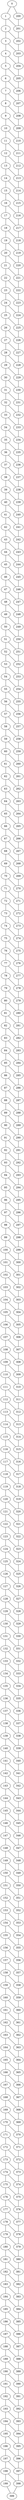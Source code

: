 graph G {
  0;
  1;
  2;
  3;
  4;
  5;
  6;
  7;
  8;
  9;
  10;
  11;
  12;
  13;
  14;
  15;
  16;
  17;
  18;
  19;
  20;
  21;
  22;
  23;
  24;
  25;
  26;
  27;
  28;
  29;
  30;
  31;
  32;
  33;
  34;
  35;
  36;
  37;
  38;
  39;
  40;
  41;
  42;
  43;
  44;
  45;
  46;
  47;
  48;
  49;
  50;
  51;
  52;
  53;
  54;
  55;
  56;
  57;
  58;
  59;
  60;
  61;
  62;
  63;
  64;
  65;
  66;
  67;
  68;
  69;
  70;
  71;
  72;
  73;
  74;
  75;
  76;
  77;
  78;
  79;
  80;
  81;
  82;
  83;
  84;
  85;
  86;
  87;
  88;
  89;
  90;
  91;
  92;
  93;
  94;
  95;
  96;
  97;
  98;
  99;
  100;
  101;
  102;
  103;
  104;
  105;
  106;
  107;
  108;
  109;
  110;
  111;
  112;
  113;
  114;
  115;
  116;
  117;
  118;
  119;
  120;
  121;
  122;
  123;
  124;
  125;
  126;
  127;
  128;
  129;
  130;
  131;
  132;
  133;
  134;
  135;
  136;
  137;
  138;
  139;
  140;
  141;
  142;
  143;
  144;
  145;
  146;
  147;
  148;
  149;
  150;
  151;
  152;
  153;
  154;
  155;
  156;
  157;
  158;
  159;
  160;
  161;
  162;
  163;
  164;
  165;
  166;
  167;
  168;
  169;
  170;
  171;
  172;
  173;
  174;
  175;
  176;
  177;
  178;
  179;
  180;
  181;
  182;
  183;
  184;
  185;
  186;
  187;
  188;
  189;
  190;
  191;
  192;
  193;
  194;
  195;
  196;
  197;
  198;
  199;
  200;
  201;
  202;
  203;
  204;
  205;
  206;
  207;
  208;
  209;
  210;
  211;
  212;
  213;
  214;
  215;
  216;
  217;
  218;
  219;
  220;
  221;
  222;
  223;
  224;
  225;
  226;
  227;
  228;
  229;
  230;
  231;
  232;
  233;
  234;
  235;
  236;
  237;
  238;
  239;
  240;
  241;
  242;
  243;
  244;
  245;
  246;
  247;
  248;
  249;
  250;
  251;
  252;
  253;
  254;
  255;
  256;
  257;
  258;
  259;
  260;
  261;
  262;
  263;
  264;
  265;
  266;
  267;
  268;
  269;
  270;
  271;
  272;
  273;
  274;
  275;
  276;
  277;
  278;
  279;
  280;
  281;
  282;
  283;
  284;
  285;
  286;
  287;
  288;
  289;
  290;
  291;
  292;
  293;
  294;
  295;
  296;
  297;
  298;
  299;
  300;
  301;
  302;
  303;
  304;
  305;
  306;
  307;
  308;
  309;
  310;
  311;
  312;
  313;
  314;
  315;
  316;
  317;
  318;
  319;
  320;
  321;
  322;
  323;
  324;
  325;
  326;
  327;
  328;
  329;
  330;
  331;
  332;
  333;
  334;
  335;
  336;
  337;
  338;
  339;
  340;
  341;
  342;
  343;
  344;
  345;
  346;
  347;
  348;
  349;
  350;
  351;
  352;
  353;
  354;
  355;
  356;
  357;
  358;
  359;
  360;
  361;
  362;
  363;
  364;
  365;
  366;
  367;
  368;
  369;
  370;
  371;
  372;
  373;
  374;
  375;
  376;
  377;
  378;
  379;
  380;
  381;
  382;
  383;
  384;
  385;
  386;
  387;
  388;
  389;
  390;
  391;
  392;
  393;
  394;
  395;
  396;
  397;
  398;
  399;
   0 -- 200;
   0 -- 1;
   1 -- 201;
   1 -- 2;
   2 -- 202;
   2 -- 3;
   3 -- 203;
   3 -- 4;
   4 -- 204;
   4 -- 5;
   5 -- 205;
   5 -- 6;
   6 -- 206;
   6 -- 7;
   7 -- 207;
   7 -- 8;
   8 -- 208;
   8 -- 9;
   9 -- 209;
   9 -- 10;
   10 -- 210;
   10 -- 11;
   11 -- 211;
   11 -- 12;
   12 -- 212;
   12 -- 13;
   13 -- 213;
   13 -- 14;
   14 -- 214;
   14 -- 15;
   15 -- 215;
   15 -- 16;
   16 -- 216;
   16 -- 17;
   17 -- 217;
   17 -- 18;
   18 -- 218;
   18 -- 19;
   19 -- 219;
   19 -- 20;
   20 -- 220;
   20 -- 21;
   21 -- 221;
   21 -- 22;
   22 -- 222;
   22 -- 23;
   23 -- 223;
   23 -- 24;
   24 -- 224;
   24 -- 25;
   25 -- 225;
   25 -- 26;
   26 -- 226;
   26 -- 27;
   27 -- 227;
   27 -- 28;
   28 -- 228;
   28 -- 29;
   29 -- 229;
   29 -- 30;
   30 -- 230;
   30 -- 31;
   31 -- 231;
   31 -- 32;
   32 -- 232;
   32 -- 33;
   33 -- 233;
   33 -- 34;
   34 -- 234;
   34 -- 35;
   35 -- 235;
   35 -- 36;
   36 -- 236;
   36 -- 37;
   37 -- 237;
   37 -- 38;
   38 -- 238;
   38 -- 39;
   39 -- 239;
   39 -- 40;
   40 -- 240;
   40 -- 41;
   41 -- 241;
   41 -- 42;
   42 -- 242;
   42 -- 43;
   43 -- 243;
   43 -- 44;
   44 -- 244;
   44 -- 45;
   45 -- 245;
   45 -- 46;
   46 -- 246;
   46 -- 47;
   47 -- 247;
   47 -- 48;
   48 -- 248;
   48 -- 49;
   49 -- 249;
   49 -- 50;
   50 -- 250;
   50 -- 51;
   51 -- 251;
   51 -- 52;
   52 -- 252;
   52 -- 53;
   53 -- 253;
   53 -- 54;
   54 -- 254;
   54 -- 55;
   55 -- 255;
   55 -- 56;
   56 -- 256;
   56 -- 57;
   57 -- 257;
   57 -- 58;
   58 -- 258;
   58 -- 59;
   59 -- 259;
   59 -- 60;
   60 -- 260;
   60 -- 61;
   61 -- 261;
   61 -- 62;
   62 -- 262;
   62 -- 63;
   63 -- 263;
   63 -- 64;
   64 -- 264;
   64 -- 65;
   65 -- 265;
   65 -- 66;
   66 -- 266;
   66 -- 67;
   67 -- 267;
   67 -- 68;
   68 -- 268;
   68 -- 69;
   69 -- 269;
   69 -- 70;
   70 -- 270;
   70 -- 71;
   71 -- 271;
   71 -- 72;
   72 -- 272;
   72 -- 73;
   73 -- 273;
   73 -- 74;
   74 -- 274;
   74 -- 75;
   75 -- 275;
   75 -- 76;
   76 -- 276;
   76 -- 77;
   77 -- 277;
   77 -- 78;
   78 -- 278;
   78 -- 79;
   79 -- 279;
   79 -- 80;
   80 -- 280;
   80 -- 81;
   81 -- 281;
   81 -- 82;
   82 -- 282;
   82 -- 83;
   83 -- 283;
   83 -- 84;
   84 -- 284;
   84 -- 85;
   85 -- 285;
   85 -- 86;
   86 -- 286;
   86 -- 87;
   87 -- 287;
   87 -- 88;
   88 -- 288;
   88 -- 89;
   89 -- 289;
   89 -- 90;
   90 -- 290;
   90 -- 91;
   91 -- 291;
   91 -- 92;
   92 -- 292;
   92 -- 93;
   93 -- 293;
   93 -- 94;
   94 -- 294;
   94 -- 95;
   95 -- 295;
   95 -- 96;
   96 -- 296;
   96 -- 97;
   97 -- 297;
   97 -- 98;
   98 -- 298;
   98 -- 99;
   99 -- 299;
   99 -- 100;
   100 -- 300;
   100 -- 101;
   101 -- 301;
   101 -- 102;
   102 -- 302;
   102 -- 103;
   103 -- 303;
   103 -- 104;
   104 -- 304;
   104 -- 105;
   105 -- 305;
   105 -- 106;
   106 -- 306;
   106 -- 107;
   107 -- 307;
   107 -- 108;
   108 -- 308;
   108 -- 109;
   109 -- 309;
   109 -- 110;
   110 -- 310;
   110 -- 111;
   111 -- 311;
   111 -- 112;
   112 -- 312;
   112 -- 113;
   113 -- 313;
   113 -- 114;
   114 -- 314;
   114 -- 115;
   115 -- 315;
   115 -- 116;
   116 -- 316;
   116 -- 117;
   117 -- 317;
   117 -- 118;
   118 -- 318;
   118 -- 119;
   119 -- 319;
   119 -- 120;
   120 -- 320;
   120 -- 121;
   121 -- 321;
   121 -- 122;
   122 -- 322;
   122 -- 123;
   123 -- 323;
   123 -- 124;
   124 -- 324;
   124 -- 125;
   125 -- 325;
   125 -- 126;
   126 -- 326;
   126 -- 127;
   127 -- 327;
   127 -- 128;
   128 -- 328;
   128 -- 129;
   129 -- 329;
   129 -- 130;
   130 -- 330;
   130 -- 131;
   131 -- 331;
   131 -- 132;
   132 -- 332;
   132 -- 133;
   133 -- 333;
   133 -- 134;
   134 -- 334;
   134 -- 135;
   135 -- 335;
   135 -- 136;
   136 -- 336;
   136 -- 137;
   137 -- 337;
   137 -- 138;
   138 -- 338;
   138 -- 139;
   139 -- 339;
   139 -- 140;
   140 -- 340;
   140 -- 141;
   141 -- 341;
   141 -- 142;
   142 -- 342;
   142 -- 143;
   143 -- 343;
   143 -- 144;
   144 -- 344;
   144 -- 145;
   145 -- 345;
   145 -- 146;
   146 -- 346;
   146 -- 147;
   147 -- 347;
   147 -- 148;
   148 -- 348;
   148 -- 149;
   149 -- 349;
   149 -- 150;
   150 -- 350;
   150 -- 151;
   151 -- 351;
   151 -- 152;
   152 -- 352;
   152 -- 153;
   153 -- 353;
   153 -- 154;
   154 -- 354;
   154 -- 155;
   155 -- 355;
   155 -- 156;
   156 -- 356;
   156 -- 157;
   157 -- 357;
   157 -- 158;
   158 -- 358;
   158 -- 159;
   159 -- 359;
   159 -- 160;
   160 -- 360;
   160 -- 161;
   161 -- 361;
   161 -- 162;
   162 -- 362;
   162 -- 163;
   163 -- 363;
   163 -- 164;
   164 -- 364;
   164 -- 165;
   165 -- 365;
   165 -- 166;
   166 -- 366;
   166 -- 167;
   167 -- 367;
   167 -- 168;
   168 -- 368;
   168 -- 169;
   169 -- 369;
   169 -- 170;
   170 -- 370;
   170 -- 171;
   171 -- 371;
   171 -- 172;
   172 -- 372;
   172 -- 173;
   173 -- 373;
   173 -- 174;
   174 -- 374;
   174 -- 175;
   175 -- 375;
   175 -- 176;
   176 -- 376;
   176 -- 177;
   177 -- 377;
   177 -- 178;
   178 -- 378;
   178 -- 179;
   179 -- 379;
   179 -- 180;
   180 -- 380;
   180 -- 181;
   181 -- 381;
   181 -- 182;
   182 -- 382;
   182 -- 183;
   183 -- 383;
   183 -- 184;
   184 -- 384;
   184 -- 185;
   185 -- 385;
   185 -- 186;
   186 -- 386;
   186 -- 187;
   187 -- 387;
   187 -- 188;
   188 -- 388;
   188 -- 189;
   189 -- 389;
   189 -- 190;
   190 -- 390;
   190 -- 191;
   191 -- 391;
   191 -- 192;
   192 -- 392;
   192 -- 193;
   193 -- 393;
   193 -- 194;
   194 -- 394;
   194 -- 195;
   195 -- 395;
   195 -- 196;
   196 -- 396;
   196 -- 197;
   197 -- 397;
   197 -- 198;
   198 -- 398;
   198 -- 199;
   199 -- 399;
   200 -- 201;
   201 -- 202;
   202 -- 203;
   203 -- 204;
   204 -- 205;
   205 -- 206;
   206 -- 207;
   207 -- 208;
   208 -- 209;
   209 -- 210;
   210 -- 211;
   211 -- 212;
   212 -- 213;
   213 -- 214;
   214 -- 215;
   215 -- 216;
   216 -- 217;
   217 -- 218;
   218 -- 219;
   219 -- 220;
   220 -- 221;
   221 -- 222;
   222 -- 223;
   223 -- 224;
   224 -- 225;
   225 -- 226;
   226 -- 227;
   227 -- 228;
   228 -- 229;
   229 -- 230;
   230 -- 231;
   231 -- 232;
   232 -- 233;
   233 -- 234;
   234 -- 235;
   235 -- 236;
   236 -- 237;
   237 -- 238;
   238 -- 239;
   239 -- 240;
   240 -- 241;
   241 -- 242;
   242 -- 243;
   243 -- 244;
   244 -- 245;
   245 -- 246;
   246 -- 247;
   247 -- 248;
   248 -- 249;
   249 -- 250;
   250 -- 251;
   251 -- 252;
   252 -- 253;
   253 -- 254;
   254 -- 255;
   255 -- 256;
   256 -- 257;
   257 -- 258;
   258 -- 259;
   259 -- 260;
   260 -- 261;
   261 -- 262;
   262 -- 263;
   263 -- 264;
   264 -- 265;
   265 -- 266;
   266 -- 267;
   267 -- 268;
   268 -- 269;
   269 -- 270;
   270 -- 271;
   271 -- 272;
   272 -- 273;
   273 -- 274;
   274 -- 275;
   275 -- 276;
   276 -- 277;
   277 -- 278;
   278 -- 279;
   279 -- 280;
   280 -- 281;
   281 -- 282;
   282 -- 283;
   283 -- 284;
   284 -- 285;
   285 -- 286;
   286 -- 287;
   287 -- 288;
   288 -- 289;
   289 -- 290;
   290 -- 291;
   291 -- 292;
   292 -- 293;
   293 -- 294;
   294 -- 295;
   295 -- 296;
   296 -- 297;
   297 -- 298;
   298 -- 299;
   299 -- 300;
   300 -- 301;
   301 -- 302;
   302 -- 303;
   303 -- 304;
   304 -- 305;
   305 -- 306;
   306 -- 307;
   307 -- 308;
   308 -- 309;
   309 -- 310;
   310 -- 311;
   311 -- 312;
   312 -- 313;
   313 -- 314;
   314 -- 315;
   315 -- 316;
   316 -- 317;
   317 -- 318;
   318 -- 319;
   319 -- 320;
   320 -- 321;
   321 -- 322;
   322 -- 323;
   323 -- 324;
   324 -- 325;
   325 -- 326;
   326 -- 327;
   327 -- 328;
   328 -- 329;
   329 -- 330;
   330 -- 331;
   331 -- 332;
   332 -- 333;
   333 -- 334;
   334 -- 335;
   335 -- 336;
   336 -- 337;
   337 -- 338;
   338 -- 339;
   339 -- 340;
   340 -- 341;
   341 -- 342;
   342 -- 343;
   343 -- 344;
   344 -- 345;
   345 -- 346;
   346 -- 347;
   347 -- 348;
   348 -- 349;
   349 -- 350;
   350 -- 351;
   351 -- 352;
   352 -- 353;
   353 -- 354;
   354 -- 355;
   355 -- 356;
   356 -- 357;
   357 -- 358;
   358 -- 359;
   359 -- 360;
   360 -- 361;
   361 -- 362;
   362 -- 363;
   363 -- 364;
   364 -- 365;
   365 -- 366;
   366 -- 367;
   367 -- 368;
   368 -- 369;
   369 -- 370;
   370 -- 371;
   371 -- 372;
   372 -- 373;
   373 -- 374;
   374 -- 375;
   375 -- 376;
   376 -- 377;
   377 -- 378;
   378 -- 379;
   379 -- 380;
   380 -- 381;
   381 -- 382;
   382 -- 383;
   383 -- 384;
   384 -- 385;
   385 -- 386;
   386 -- 387;
   387 -- 388;
   388 -- 389;
   389 -- 390;
   390 -- 391;
   391 -- 392;
   392 -- 393;
   393 -- 394;
   394 -- 395;
   395 -- 396;
   396 -- 397;
   397 -- 398;
   398 -- 399;
}
